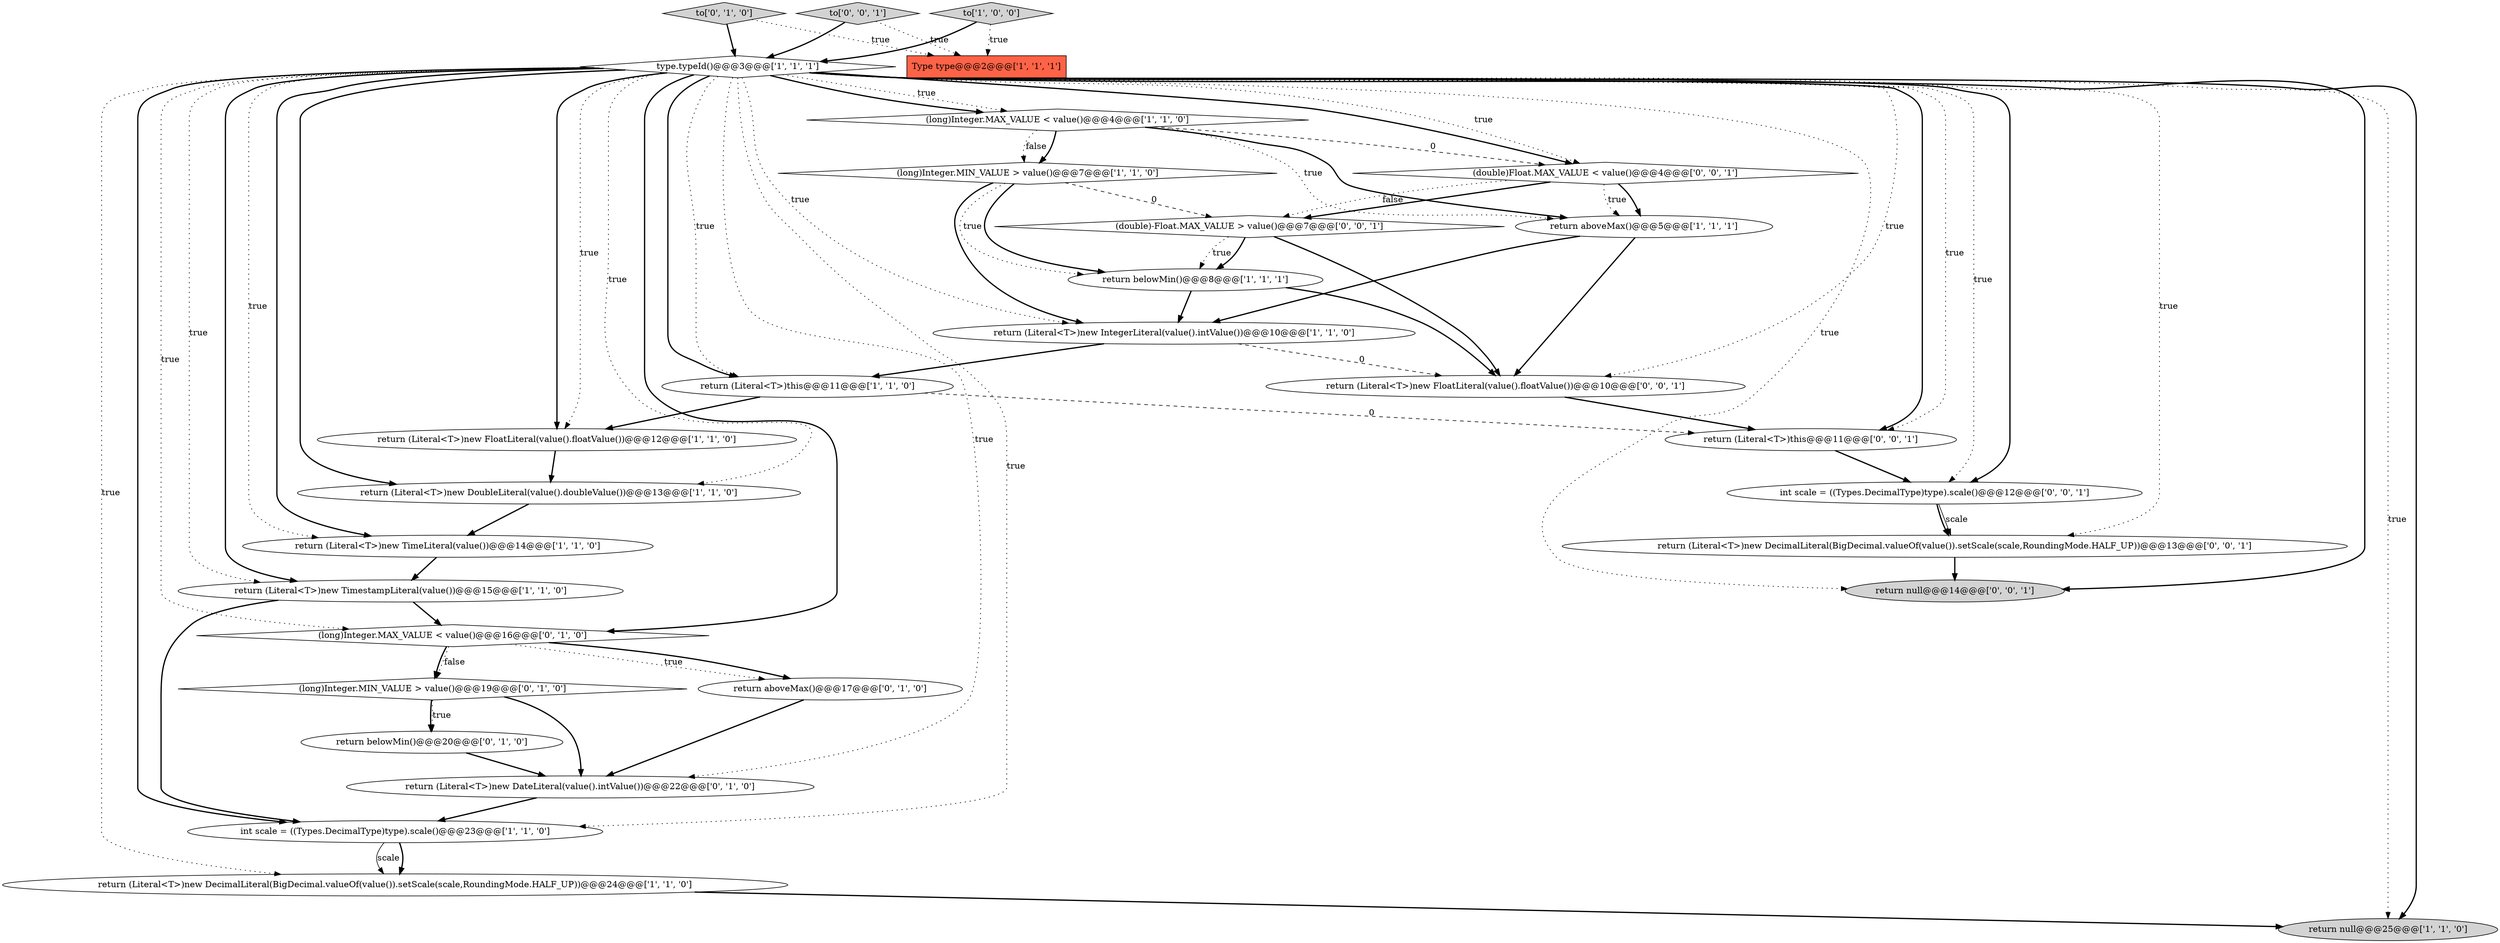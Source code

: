digraph {
7 [style = filled, label = "(long)Integer.MAX_VALUE < value()@@@4@@@['1', '1', '0']", fillcolor = white, shape = diamond image = "AAA0AAABBB1BBB"];
25 [style = filled, label = "return (Literal<T>)this@@@11@@@['0', '0', '1']", fillcolor = white, shape = ellipse image = "AAA0AAABBB3BBB"];
18 [style = filled, label = "(long)Integer.MIN_VALUE > value()@@@19@@@['0', '1', '0']", fillcolor = white, shape = diamond image = "AAA1AAABBB2BBB"];
9 [style = filled, label = "return (Literal<T>)this@@@11@@@['1', '1', '0']", fillcolor = white, shape = ellipse image = "AAA0AAABBB1BBB"];
26 [style = filled, label = "(double)Float.MAX_VALUE < value()@@@4@@@['0', '0', '1']", fillcolor = white, shape = diamond image = "AAA0AAABBB3BBB"];
27 [style = filled, label = "int scale = ((Types.DecimalType)type).scale()@@@12@@@['0', '0', '1']", fillcolor = white, shape = ellipse image = "AAA0AAABBB3BBB"];
15 [style = filled, label = "return (Literal<T>)new FloatLiteral(value().floatValue())@@@12@@@['1', '1', '0']", fillcolor = white, shape = ellipse image = "AAA0AAABBB1BBB"];
11 [style = filled, label = "return (Literal<T>)new TimeLiteral(value())@@@14@@@['1', '1', '0']", fillcolor = white, shape = ellipse image = "AAA0AAABBB1BBB"];
20 [style = filled, label = "return belowMin()@@@20@@@['0', '1', '0']", fillcolor = white, shape = ellipse image = "AAA1AAABBB2BBB"];
5 [style = filled, label = "type.typeId()@@@3@@@['1', '1', '1']", fillcolor = white, shape = diamond image = "AAA0AAABBB1BBB"];
6 [style = filled, label = "return (Literal<T>)new TimestampLiteral(value())@@@15@@@['1', '1', '0']", fillcolor = white, shape = ellipse image = "AAA0AAABBB1BBB"];
23 [style = filled, label = "return (Literal<T>)new DecimalLiteral(BigDecimal.valueOf(value()).setScale(scale,RoundingMode.HALF_UP))@@@13@@@['0', '0', '1']", fillcolor = white, shape = ellipse image = "AAA0AAABBB3BBB"];
28 [style = filled, label = "return (Literal<T>)new FloatLiteral(value().floatValue())@@@10@@@['0', '0', '1']", fillcolor = white, shape = ellipse image = "AAA0AAABBB3BBB"];
17 [style = filled, label = "(long)Integer.MAX_VALUE < value()@@@16@@@['0', '1', '0']", fillcolor = white, shape = diamond image = "AAA1AAABBB2BBB"];
2 [style = filled, label = "Type type@@@2@@@['1', '1', '1']", fillcolor = tomato, shape = box image = "AAA0AAABBB1BBB"];
0 [style = filled, label = "return (Literal<T>)new DecimalLiteral(BigDecimal.valueOf(value()).setScale(scale,RoundingMode.HALF_UP))@@@24@@@['1', '1', '0']", fillcolor = white, shape = ellipse image = "AAA0AAABBB1BBB"];
3 [style = filled, label = "int scale = ((Types.DecimalType)type).scale()@@@23@@@['1', '1', '0']", fillcolor = white, shape = ellipse image = "AAA0AAABBB1BBB"];
21 [style = filled, label = "return (Literal<T>)new DateLiteral(value().intValue())@@@22@@@['0', '1', '0']", fillcolor = white, shape = ellipse image = "AAA1AAABBB2BBB"];
22 [style = filled, label = "(double)-Float.MAX_VALUE > value()@@@7@@@['0', '0', '1']", fillcolor = white, shape = diamond image = "AAA0AAABBB3BBB"];
13 [style = filled, label = "return aboveMax()@@@5@@@['1', '1', '1']", fillcolor = white, shape = ellipse image = "AAA0AAABBB1BBB"];
16 [style = filled, label = "to['0', '1', '0']", fillcolor = lightgray, shape = diamond image = "AAA0AAABBB2BBB"];
8 [style = filled, label = "(long)Integer.MIN_VALUE > value()@@@7@@@['1', '1', '0']", fillcolor = white, shape = diamond image = "AAA0AAABBB1BBB"];
19 [style = filled, label = "return aboveMax()@@@17@@@['0', '1', '0']", fillcolor = white, shape = ellipse image = "AAA1AAABBB2BBB"];
4 [style = filled, label = "return (Literal<T>)new DoubleLiteral(value().doubleValue())@@@13@@@['1', '1', '0']", fillcolor = white, shape = ellipse image = "AAA0AAABBB1BBB"];
12 [style = filled, label = "to['1', '0', '0']", fillcolor = lightgray, shape = diamond image = "AAA0AAABBB1BBB"];
29 [style = filled, label = "return null@@@14@@@['0', '0', '1']", fillcolor = lightgray, shape = ellipse image = "AAA0AAABBB3BBB"];
1 [style = filled, label = "return (Literal<T>)new IntegerLiteral(value().intValue())@@@10@@@['1', '1', '0']", fillcolor = white, shape = ellipse image = "AAA0AAABBB1BBB"];
10 [style = filled, label = "return null@@@25@@@['1', '1', '0']", fillcolor = lightgray, shape = ellipse image = "AAA0AAABBB1BBB"];
24 [style = filled, label = "to['0', '0', '1']", fillcolor = lightgray, shape = diamond image = "AAA0AAABBB3BBB"];
14 [style = filled, label = "return belowMin()@@@8@@@['1', '1', '1']", fillcolor = white, shape = ellipse image = "AAA0AAABBB1BBB"];
17->19 [style = dotted, label="true"];
5->0 [style = dotted, label="true"];
26->22 [style = bold, label=""];
5->17 [style = dotted, label="true"];
8->14 [style = bold, label=""];
18->20 [style = dotted, label="true"];
21->3 [style = bold, label=""];
5->10 [style = dotted, label="true"];
5->11 [style = dotted, label="true"];
7->8 [style = bold, label=""];
1->9 [style = bold, label=""];
18->20 [style = bold, label=""];
26->13 [style = bold, label=""];
16->2 [style = dotted, label="true"];
5->9 [style = dotted, label="true"];
17->18 [style = dotted, label="false"];
5->21 [style = dotted, label="true"];
5->3 [style = dotted, label="true"];
17->19 [style = bold, label=""];
4->11 [style = bold, label=""];
15->4 [style = bold, label=""];
24->2 [style = dotted, label="true"];
9->15 [style = bold, label=""];
26->13 [style = dotted, label="true"];
27->23 [style = bold, label=""];
5->4 [style = dotted, label="true"];
5->15 [style = dotted, label="true"];
7->13 [style = dotted, label="true"];
6->17 [style = bold, label=""];
27->23 [style = solid, label="scale"];
5->7 [style = dotted, label="true"];
13->28 [style = bold, label=""];
5->9 [style = bold, label=""];
5->27 [style = dotted, label="true"];
11->6 [style = bold, label=""];
12->2 [style = dotted, label="true"];
5->10 [style = bold, label=""];
5->26 [style = bold, label=""];
5->4 [style = bold, label=""];
14->1 [style = bold, label=""];
7->13 [style = bold, label=""];
8->1 [style = bold, label=""];
26->22 [style = dotted, label="false"];
5->6 [style = dotted, label="true"];
0->10 [style = bold, label=""];
5->17 [style = bold, label=""];
12->5 [style = bold, label=""];
19->21 [style = bold, label=""];
20->21 [style = bold, label=""];
14->28 [style = bold, label=""];
9->25 [style = dashed, label="0"];
5->11 [style = bold, label=""];
5->26 [style = dotted, label="true"];
5->25 [style = bold, label=""];
22->14 [style = dotted, label="true"];
3->0 [style = bold, label=""];
22->14 [style = bold, label=""];
22->28 [style = bold, label=""];
6->3 [style = bold, label=""];
5->27 [style = bold, label=""];
1->28 [style = dashed, label="0"];
5->29 [style = bold, label=""];
18->21 [style = bold, label=""];
13->1 [style = bold, label=""];
7->8 [style = dotted, label="false"];
8->14 [style = dotted, label="true"];
16->5 [style = bold, label=""];
5->1 [style = dotted, label="true"];
5->3 [style = bold, label=""];
5->25 [style = dotted, label="true"];
8->22 [style = dashed, label="0"];
25->27 [style = bold, label=""];
24->5 [style = bold, label=""];
7->26 [style = dashed, label="0"];
3->0 [style = solid, label="scale"];
5->23 [style = dotted, label="true"];
5->29 [style = dotted, label="true"];
28->25 [style = bold, label=""];
5->7 [style = bold, label=""];
5->6 [style = bold, label=""];
5->28 [style = dotted, label="true"];
5->15 [style = bold, label=""];
23->29 [style = bold, label=""];
17->18 [style = bold, label=""];
}
